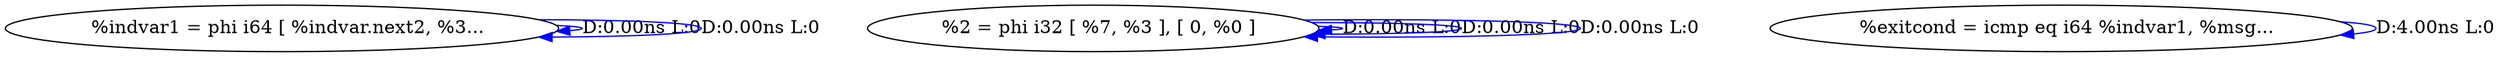 digraph {
Node0x3f8d070[label="  %indvar1 = phi i64 [ %indvar.next2, %3..."];
Node0x3f8d070 -> Node0x3f8d070[label="D:0.00ns L:0",color=blue];
Node0x3f8d070 -> Node0x3f8d070[label="D:0.00ns L:0",color=blue];
Node0x3f8e7b0[label="  %2 = phi i32 [ %7, %3 ], [ 0, %0 ]"];
Node0x3f8e7b0 -> Node0x3f8e7b0[label="D:0.00ns L:0",color=blue];
Node0x3f8e7b0 -> Node0x3f8e7b0[label="D:0.00ns L:0",color=blue];
Node0x3f8e7b0 -> Node0x3f8e7b0[label="D:0.00ns L:0",color=blue];
Node0x3f8e890[label="  %exitcond = icmp eq i64 %indvar1, %msg..."];
Node0x3f8e890 -> Node0x3f8e890[label="D:4.00ns L:0",color=blue];
}
